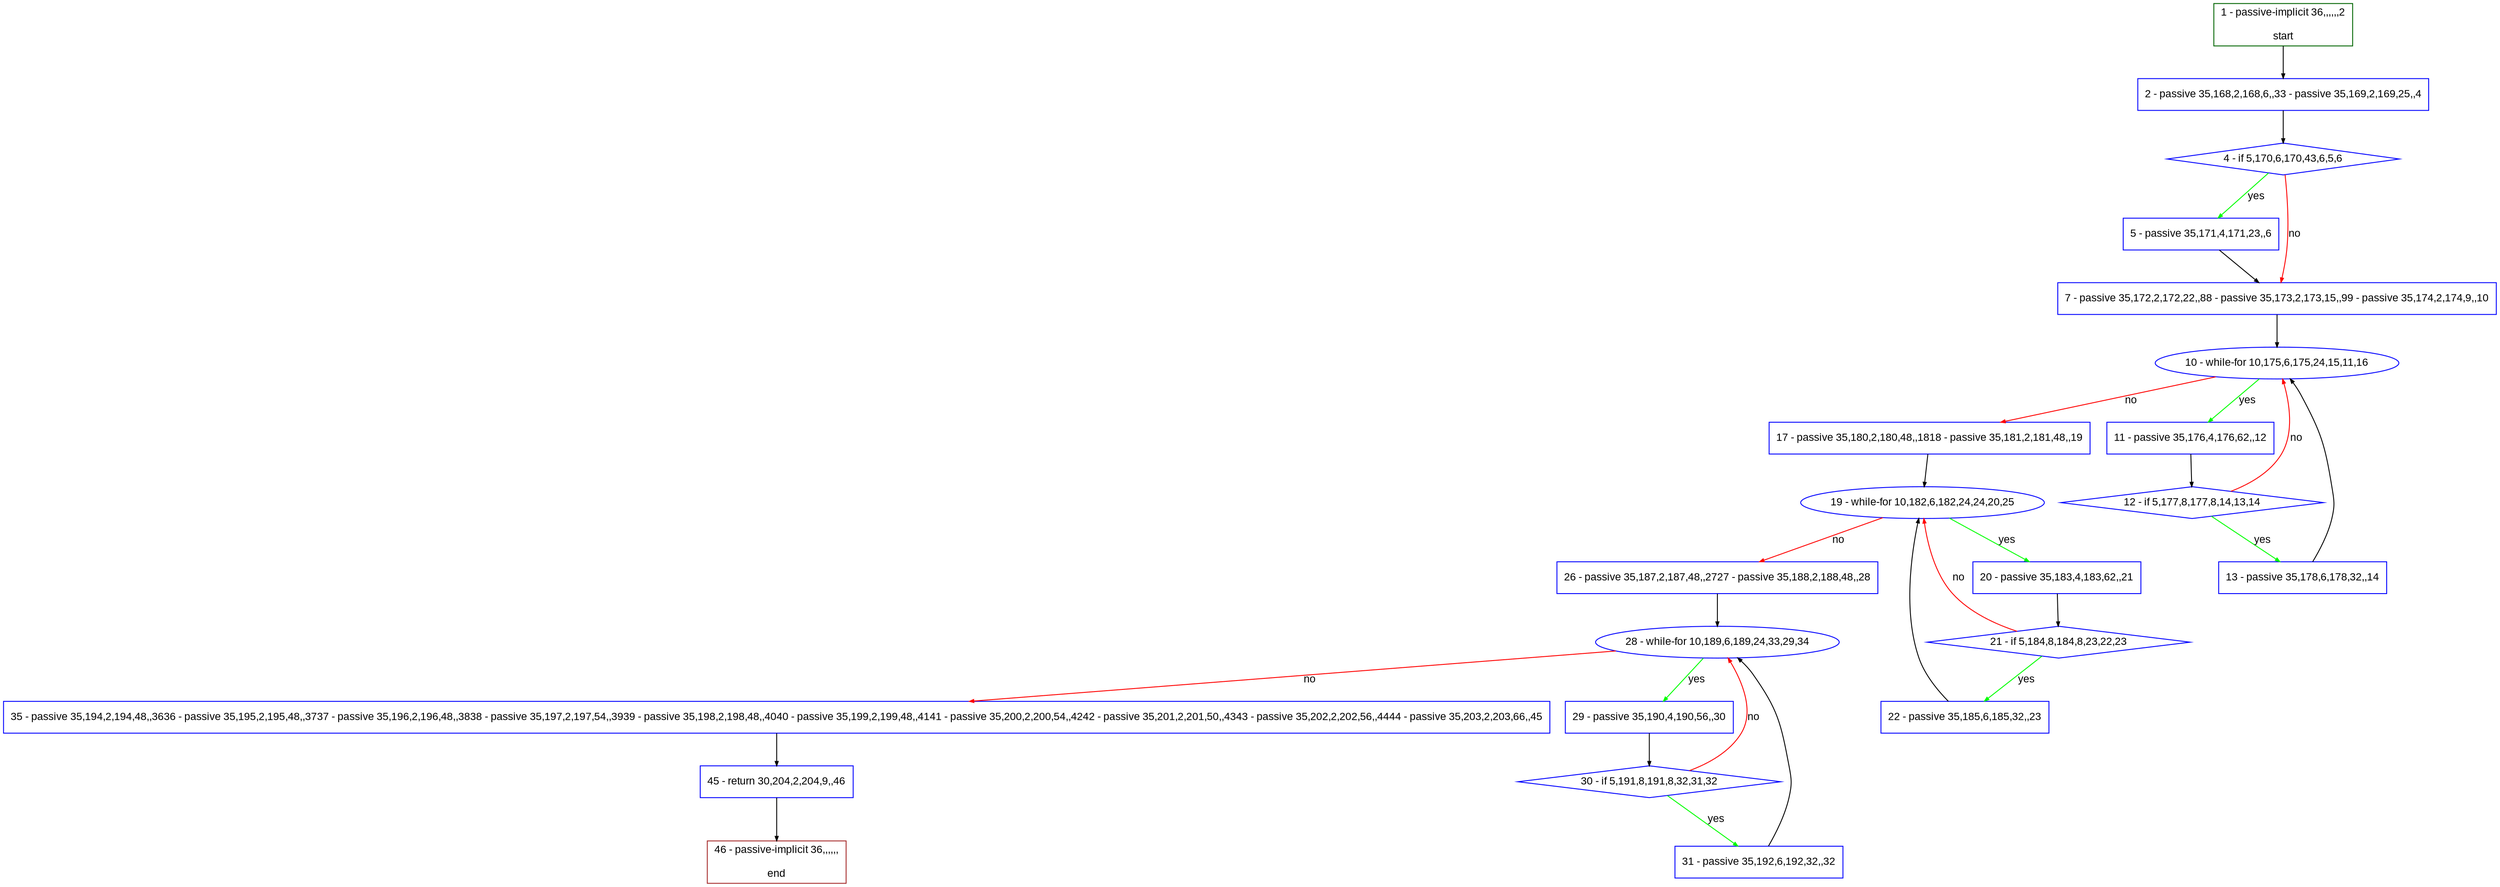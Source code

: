 digraph "" {
  graph [pack="true", label="", fontsize="12", packmode="clust", fontname="Arial", fillcolor="#FFFFCC", bgcolor="white", style="rounded,filled", compound="true"];
  node [node_initialized="no", label="", color="grey", fontsize="12", fillcolor="white", fontname="Arial", style="filled", shape="rectangle", compound="true", fixedsize="false"];
  edge [fontcolor="black", arrowhead="normal", arrowtail="none", arrowsize="0.5", ltail="", label="", color="black", fontsize="12", lhead="", fontname="Arial", dir="forward", compound="true"];
  __N1 [label="2 - passive 35,168,2,168,6,,33 - passive 35,169,2,169,25,,4", color="#0000ff", fillcolor="#ffffff", style="filled", shape="box"];
  __N2 [label="1 - passive-implicit 36,,,,,,2\n\nstart", color="#006400", fillcolor="#ffffff", style="filled", shape="box"];
  __N3 [label="4 - if 5,170,6,170,43,6,5,6", color="#0000ff", fillcolor="#ffffff", style="filled", shape="diamond"];
  __N4 [label="5 - passive 35,171,4,171,23,,6", color="#0000ff", fillcolor="#ffffff", style="filled", shape="box"];
  __N5 [label="7 - passive 35,172,2,172,22,,88 - passive 35,173,2,173,15,,99 - passive 35,174,2,174,9,,10", color="#0000ff", fillcolor="#ffffff", style="filled", shape="box"];
  __N6 [label="10 - while-for 10,175,6,175,24,15,11,16", color="#0000ff", fillcolor="#ffffff", style="filled", shape="oval"];
  __N7 [label="11 - passive 35,176,4,176,62,,12", color="#0000ff", fillcolor="#ffffff", style="filled", shape="box"];
  __N8 [label="17 - passive 35,180,2,180,48,,1818 - passive 35,181,2,181,48,,19", color="#0000ff", fillcolor="#ffffff", style="filled", shape="box"];
  __N9 [label="12 - if 5,177,8,177,8,14,13,14", color="#0000ff", fillcolor="#ffffff", style="filled", shape="diamond"];
  __N10 [label="13 - passive 35,178,6,178,32,,14", color="#0000ff", fillcolor="#ffffff", style="filled", shape="box"];
  __N11 [label="19 - while-for 10,182,6,182,24,24,20,25", color="#0000ff", fillcolor="#ffffff", style="filled", shape="oval"];
  __N12 [label="20 - passive 35,183,4,183,62,,21", color="#0000ff", fillcolor="#ffffff", style="filled", shape="box"];
  __N13 [label="26 - passive 35,187,2,187,48,,2727 - passive 35,188,2,188,48,,28", color="#0000ff", fillcolor="#ffffff", style="filled", shape="box"];
  __N14 [label="21 - if 5,184,8,184,8,23,22,23", color="#0000ff", fillcolor="#ffffff", style="filled", shape="diamond"];
  __N15 [label="22 - passive 35,185,6,185,32,,23", color="#0000ff", fillcolor="#ffffff", style="filled", shape="box"];
  __N16 [label="28 - while-for 10,189,6,189,24,33,29,34", color="#0000ff", fillcolor="#ffffff", style="filled", shape="oval"];
  __N17 [label="29 - passive 35,190,4,190,56,,30", color="#0000ff", fillcolor="#ffffff", style="filled", shape="box"];
  __N18 [label="35 - passive 35,194,2,194,48,,3636 - passive 35,195,2,195,48,,3737 - passive 35,196,2,196,48,,3838 - passive 35,197,2,197,54,,3939 - passive 35,198,2,198,48,,4040 - passive 35,199,2,199,48,,4141 - passive 35,200,2,200,54,,4242 - passive 35,201,2,201,50,,4343 - passive 35,202,2,202,56,,4444 - passive 35,203,2,203,66,,45", color="#0000ff", fillcolor="#ffffff", style="filled", shape="box"];
  __N19 [label="30 - if 5,191,8,191,8,32,31,32", color="#0000ff", fillcolor="#ffffff", style="filled", shape="diamond"];
  __N20 [label="31 - passive 35,192,6,192,32,,32", color="#0000ff", fillcolor="#ffffff", style="filled", shape="box"];
  __N21 [label="45 - return 30,204,2,204,9,,46", color="#0000ff", fillcolor="#ffffff", style="filled", shape="box"];
  __N22 [label="46 - passive-implicit 36,,,,,,\n\nend", color="#a52a2a", fillcolor="#ffffff", style="filled", shape="box"];
  __N2 -> __N1 [arrowhead="normal", arrowtail="none", color="#000000", label="", dir="forward"];
  __N1 -> __N3 [arrowhead="normal", arrowtail="none", color="#000000", label="", dir="forward"];
  __N3 -> __N4 [arrowhead="normal", arrowtail="none", color="#00ff00", label="yes", dir="forward"];
  __N3 -> __N5 [arrowhead="normal", arrowtail="none", color="#ff0000", label="no", dir="forward"];
  __N4 -> __N5 [arrowhead="normal", arrowtail="none", color="#000000", label="", dir="forward"];
  __N5 -> __N6 [arrowhead="normal", arrowtail="none", color="#000000", label="", dir="forward"];
  __N6 -> __N7 [arrowhead="normal", arrowtail="none", color="#00ff00", label="yes", dir="forward"];
  __N6 -> __N8 [arrowhead="normal", arrowtail="none", color="#ff0000", label="no", dir="forward"];
  __N7 -> __N9 [arrowhead="normal", arrowtail="none", color="#000000", label="", dir="forward"];
  __N9 -> __N6 [arrowhead="normal", arrowtail="none", color="#ff0000", label="no", dir="forward"];
  __N9 -> __N10 [arrowhead="normal", arrowtail="none", color="#00ff00", label="yes", dir="forward"];
  __N10 -> __N6 [arrowhead="normal", arrowtail="none", color="#000000", label="", dir="forward"];
  __N8 -> __N11 [arrowhead="normal", arrowtail="none", color="#000000", label="", dir="forward"];
  __N11 -> __N12 [arrowhead="normal", arrowtail="none", color="#00ff00", label="yes", dir="forward"];
  __N11 -> __N13 [arrowhead="normal", arrowtail="none", color="#ff0000", label="no", dir="forward"];
  __N12 -> __N14 [arrowhead="normal", arrowtail="none", color="#000000", label="", dir="forward"];
  __N14 -> __N11 [arrowhead="normal", arrowtail="none", color="#ff0000", label="no", dir="forward"];
  __N14 -> __N15 [arrowhead="normal", arrowtail="none", color="#00ff00", label="yes", dir="forward"];
  __N15 -> __N11 [arrowhead="normal", arrowtail="none", color="#000000", label="", dir="forward"];
  __N13 -> __N16 [arrowhead="normal", arrowtail="none", color="#000000", label="", dir="forward"];
  __N16 -> __N17 [arrowhead="normal", arrowtail="none", color="#00ff00", label="yes", dir="forward"];
  __N16 -> __N18 [arrowhead="normal", arrowtail="none", color="#ff0000", label="no", dir="forward"];
  __N17 -> __N19 [arrowhead="normal", arrowtail="none", color="#000000", label="", dir="forward"];
  __N19 -> __N16 [arrowhead="normal", arrowtail="none", color="#ff0000", label="no", dir="forward"];
  __N19 -> __N20 [arrowhead="normal", arrowtail="none", color="#00ff00", label="yes", dir="forward"];
  __N20 -> __N16 [arrowhead="normal", arrowtail="none", color="#000000", label="", dir="forward"];
  __N18 -> __N21 [arrowhead="normal", arrowtail="none", color="#000000", label="", dir="forward"];
  __N21 -> __N22 [arrowhead="normal", arrowtail="none", color="#000000", label="", dir="forward"];
}
